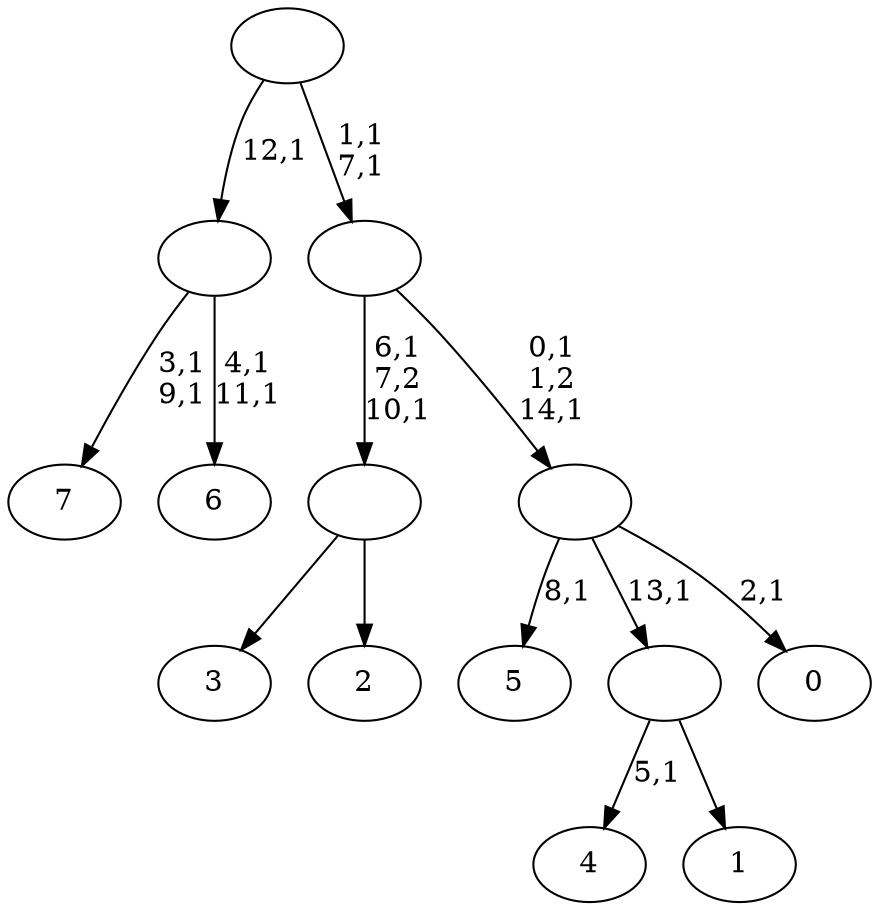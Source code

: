 digraph T {
	23 [label="7"]
	20 [label="6"]
	17 [label=""]
	16 [label="5"]
	14 [label="4"]
	12 [label="3"]
	11 [label="2"]
	10 [label=""]
	8 [label="1"]
	7 [label=""]
	6 [label="0"]
	4 [label=""]
	2 [label=""]
	0 [label=""]
	17 -> 20 [label="4,1\n11,1"]
	17 -> 23 [label="3,1\n9,1"]
	10 -> 12 [label=""]
	10 -> 11 [label=""]
	7 -> 14 [label="5,1"]
	7 -> 8 [label=""]
	4 -> 6 [label="2,1"]
	4 -> 16 [label="8,1"]
	4 -> 7 [label="13,1"]
	2 -> 4 [label="0,1\n1,2\n14,1"]
	2 -> 10 [label="6,1\n7,2\n10,1"]
	0 -> 2 [label="1,1\n7,1"]
	0 -> 17 [label="12,1"]
}
